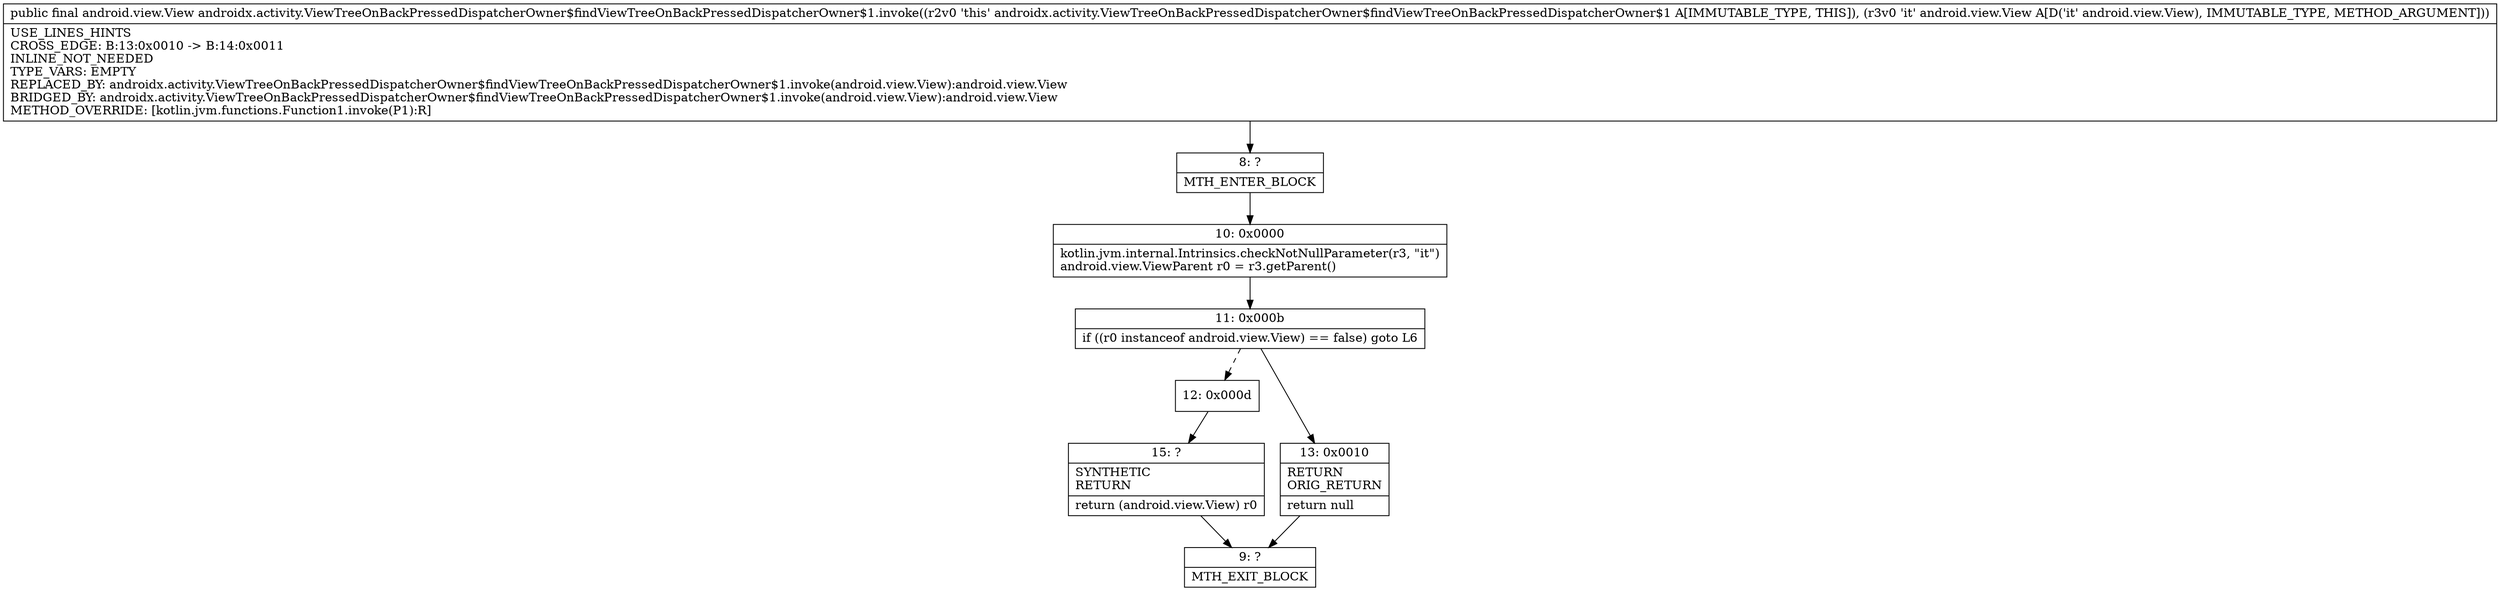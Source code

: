 digraph "CFG forandroidx.activity.ViewTreeOnBackPressedDispatcherOwner$findViewTreeOnBackPressedDispatcherOwner$1.invoke(Landroid\/view\/View;)Landroid\/view\/View;" {
Node_8 [shape=record,label="{8\:\ ?|MTH_ENTER_BLOCK\l}"];
Node_10 [shape=record,label="{10\:\ 0x0000|kotlin.jvm.internal.Intrinsics.checkNotNullParameter(r3, \"it\")\landroid.view.ViewParent r0 = r3.getParent()\l}"];
Node_11 [shape=record,label="{11\:\ 0x000b|if ((r0 instanceof android.view.View) == false) goto L6\l}"];
Node_12 [shape=record,label="{12\:\ 0x000d}"];
Node_15 [shape=record,label="{15\:\ ?|SYNTHETIC\lRETURN\l|return (android.view.View) r0\l}"];
Node_9 [shape=record,label="{9\:\ ?|MTH_EXIT_BLOCK\l}"];
Node_13 [shape=record,label="{13\:\ 0x0010|RETURN\lORIG_RETURN\l|return null\l}"];
MethodNode[shape=record,label="{public final android.view.View androidx.activity.ViewTreeOnBackPressedDispatcherOwner$findViewTreeOnBackPressedDispatcherOwner$1.invoke((r2v0 'this' androidx.activity.ViewTreeOnBackPressedDispatcherOwner$findViewTreeOnBackPressedDispatcherOwner$1 A[IMMUTABLE_TYPE, THIS]), (r3v0 'it' android.view.View A[D('it' android.view.View), IMMUTABLE_TYPE, METHOD_ARGUMENT]))  | USE_LINES_HINTS\lCROSS_EDGE: B:13:0x0010 \-\> B:14:0x0011\lINLINE_NOT_NEEDED\lTYPE_VARS: EMPTY\lREPLACED_BY: androidx.activity.ViewTreeOnBackPressedDispatcherOwner$findViewTreeOnBackPressedDispatcherOwner$1.invoke(android.view.View):android.view.View\lBRIDGED_BY: androidx.activity.ViewTreeOnBackPressedDispatcherOwner$findViewTreeOnBackPressedDispatcherOwner$1.invoke(android.view.View):android.view.View\lMETHOD_OVERRIDE: [kotlin.jvm.functions.Function1.invoke(P1):R]\l}"];
MethodNode -> Node_8;Node_8 -> Node_10;
Node_10 -> Node_11;
Node_11 -> Node_12[style=dashed];
Node_11 -> Node_13;
Node_12 -> Node_15;
Node_15 -> Node_9;
Node_13 -> Node_9;
}

